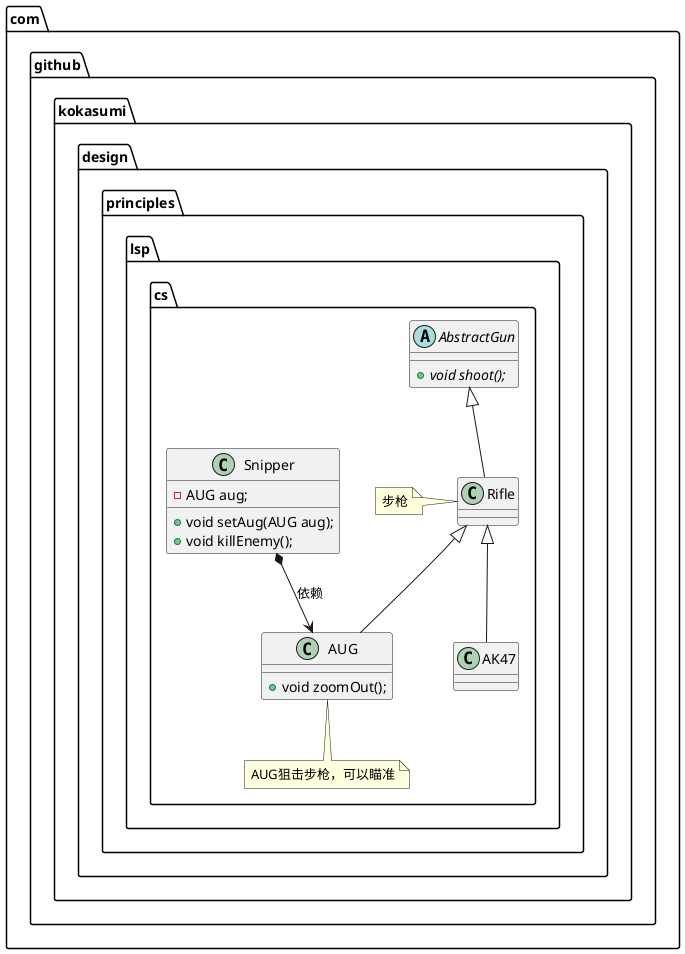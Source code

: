 @startuml
package com.github.kokasumi.design.principles.lsp.cs {
    abstract class AbstractGun {
        + {abstract} void shoot();
    }
    class Rifle extends AbstractGun {}
    note left of Rifle: 步枪
    class AK47 extends Rifle {}
    class AUG extends Rifle {
        + void zoomOut();
    }
    note bottom of AUG: AUG狙击步枪，可以瞄准
    class Snipper {
        - AUG aug;
        + void setAug(AUG aug);
        + void killEnemy();
    }
    AUG <--up* Snipper: 依赖
}
@enduml